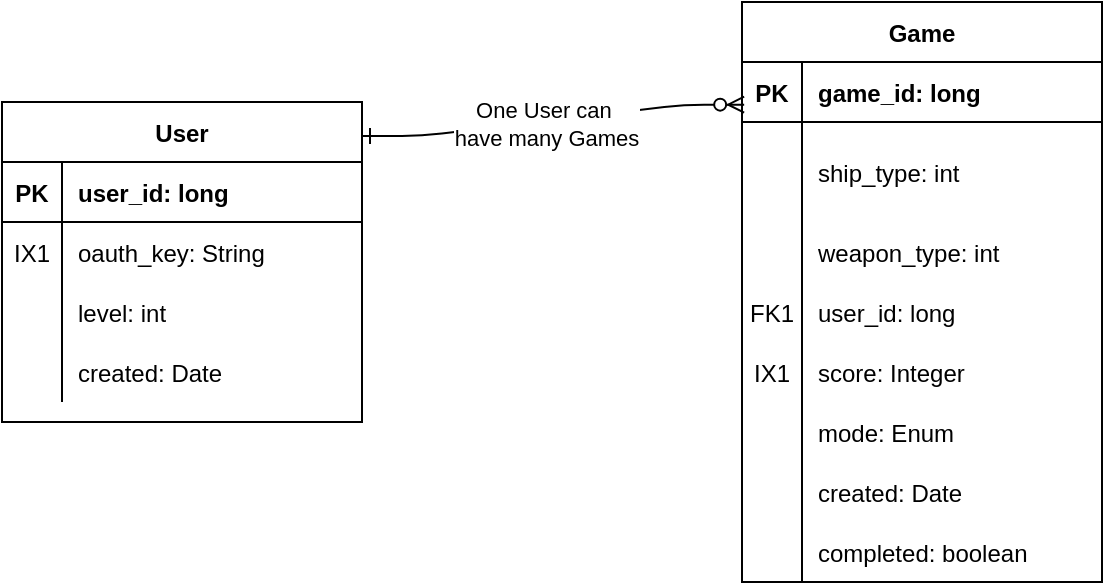 <mxfile version="13.10.7" type="device"><diagram id="DfwPR5ouykJDzEXCG_Dw" name="Page-1"><mxGraphModel dx="460" dy="695" grid="1" gridSize="10" guides="1" tooltips="1" connect="1" arrows="1" fold="1" page="1" pageScale="1" pageWidth="850" pageHeight="1100" math="0" shadow="0"><root><mxCell id="0"/><mxCell id="1" parent="0"/><mxCell id="NhmsA5QxlftvtkdClzqR-54" value="" style="edgeStyle=entityRelationEdgeStyle;fontSize=12;html=1;endArrow=ERzeroToMany;endFill=1;entryX=0.006;entryY=0.177;entryDx=0;entryDy=0;entryPerimeter=0;exitX=1;exitY=0.106;exitDx=0;exitDy=0;exitPerimeter=0;startArrow=ERone;startFill=0;" parent="1" source="NhmsA5QxlftvtkdClzqR-14" target="NhmsA5QxlftvtkdClzqR-40" edge="1"><mxGeometry width="100" height="100" relative="1" as="geometry"><mxPoint x="160" y="440" as="sourcePoint"/><mxPoint x="260" y="340" as="targetPoint"/></mxGeometry></mxCell><mxCell id="_71ic498iqML0I54kzvk-1" value="One User can&amp;nbsp;&lt;br&gt;have many Games" style="edgeLabel;html=1;align=center;verticalAlign=middle;resizable=0;points=[];" parent="NhmsA5QxlftvtkdClzqR-54" vertex="1" connectable="0"><mxGeometry x="-0.039" y="-1" relative="1" as="geometry"><mxPoint as="offset"/></mxGeometry></mxCell><mxCell id="NhmsA5QxlftvtkdClzqR-14" value="User" style="shape=table;startSize=30;container=1;collapsible=1;childLayout=tableLayout;fixedRows=1;rowLines=0;fontStyle=1;align=center;resizeLast=1;" parent="1" vertex="1"><mxGeometry x="220" y="480" width="180" height="160" as="geometry"/></mxCell><mxCell id="NhmsA5QxlftvtkdClzqR-15" value="" style="shape=partialRectangle;collapsible=0;dropTarget=0;pointerEvents=0;fillColor=none;top=0;left=0;bottom=1;right=0;points=[[0,0.5],[1,0.5]];portConstraint=eastwest;" parent="NhmsA5QxlftvtkdClzqR-14" vertex="1"><mxGeometry y="30" width="180" height="30" as="geometry"/></mxCell><mxCell id="NhmsA5QxlftvtkdClzqR-16" value="PK" style="shape=partialRectangle;connectable=0;fillColor=none;top=0;left=0;bottom=0;right=0;fontStyle=1;overflow=hidden;" parent="NhmsA5QxlftvtkdClzqR-15" vertex="1"><mxGeometry width="30" height="30" as="geometry"/></mxCell><mxCell id="NhmsA5QxlftvtkdClzqR-17" value="user_id: long" style="shape=partialRectangle;connectable=0;fillColor=none;top=0;left=0;bottom=0;right=0;align=left;spacingLeft=6;fontStyle=1;overflow=hidden;" parent="NhmsA5QxlftvtkdClzqR-15" vertex="1"><mxGeometry x="30" width="150" height="30" as="geometry"/></mxCell><mxCell id="NhmsA5QxlftvtkdClzqR-21" value="" style="shape=partialRectangle;collapsible=0;dropTarget=0;pointerEvents=0;fillColor=none;top=0;left=0;bottom=0;right=0;points=[[0,0.5],[1,0.5]];portConstraint=eastwest;" parent="NhmsA5QxlftvtkdClzqR-14" vertex="1"><mxGeometry y="60" width="180" height="30" as="geometry"/></mxCell><mxCell id="NhmsA5QxlftvtkdClzqR-22" value="IX1" style="shape=partialRectangle;connectable=0;fillColor=none;top=0;left=0;bottom=0;right=0;editable=1;overflow=hidden;" parent="NhmsA5QxlftvtkdClzqR-21" vertex="1"><mxGeometry width="30" height="30" as="geometry"/></mxCell><mxCell id="NhmsA5QxlftvtkdClzqR-23" value="oauth_key: String" style="shape=partialRectangle;connectable=0;fillColor=none;top=0;left=0;bottom=0;right=0;align=left;spacingLeft=6;overflow=hidden;" parent="NhmsA5QxlftvtkdClzqR-21" vertex="1"><mxGeometry x="30" width="150" height="30" as="geometry"/></mxCell><mxCell id="NhmsA5QxlftvtkdClzqR-18" value="" style="shape=partialRectangle;collapsible=0;dropTarget=0;pointerEvents=0;fillColor=none;top=0;left=0;bottom=0;right=0;points=[[0,0.5],[1,0.5]];portConstraint=eastwest;" parent="NhmsA5QxlftvtkdClzqR-14" vertex="1"><mxGeometry y="90" width="180" height="30" as="geometry"/></mxCell><mxCell id="NhmsA5QxlftvtkdClzqR-19" value="" style="shape=partialRectangle;connectable=0;fillColor=none;top=0;left=0;bottom=0;right=0;editable=1;overflow=hidden;" parent="NhmsA5QxlftvtkdClzqR-18" vertex="1"><mxGeometry width="30" height="30" as="geometry"/></mxCell><mxCell id="NhmsA5QxlftvtkdClzqR-20" value="level: int" style="shape=partialRectangle;connectable=0;fillColor=none;top=0;left=0;bottom=0;right=0;align=left;spacingLeft=6;overflow=hidden;" parent="NhmsA5QxlftvtkdClzqR-18" vertex="1"><mxGeometry x="30" width="150" height="30" as="geometry"/></mxCell><mxCell id="NhmsA5QxlftvtkdClzqR-24" value="" style="shape=partialRectangle;collapsible=0;dropTarget=0;pointerEvents=0;fillColor=none;top=0;left=0;bottom=0;right=0;points=[[0,0.5],[1,0.5]];portConstraint=eastwest;" parent="NhmsA5QxlftvtkdClzqR-14" vertex="1"><mxGeometry y="120" width="180" height="30" as="geometry"/></mxCell><mxCell id="NhmsA5QxlftvtkdClzqR-25" value="" style="shape=partialRectangle;connectable=0;fillColor=none;top=0;left=0;bottom=0;right=0;editable=1;overflow=hidden;" parent="NhmsA5QxlftvtkdClzqR-24" vertex="1"><mxGeometry width="30" height="30" as="geometry"/></mxCell><mxCell id="NhmsA5QxlftvtkdClzqR-26" value="created: Date" style="shape=partialRectangle;connectable=0;fillColor=none;top=0;left=0;bottom=0;right=0;align=left;spacingLeft=6;overflow=hidden;" parent="NhmsA5QxlftvtkdClzqR-24" vertex="1"><mxGeometry x="30" width="150" height="30" as="geometry"/></mxCell><mxCell id="NhmsA5QxlftvtkdClzqR-40" value="Game" style="shape=table;startSize=30;container=1;collapsible=1;childLayout=tableLayout;fixedRows=1;rowLines=0;fontStyle=1;align=center;resizeLast=1;" parent="1" vertex="1"><mxGeometry x="590" y="430" width="180" height="290" as="geometry"/></mxCell><mxCell id="NhmsA5QxlftvtkdClzqR-41" value="" style="shape=partialRectangle;collapsible=0;dropTarget=0;pointerEvents=0;fillColor=none;top=0;left=0;bottom=1;right=0;points=[[0,0.5],[1,0.5]];portConstraint=eastwest;" parent="NhmsA5QxlftvtkdClzqR-40" vertex="1"><mxGeometry y="30" width="180" height="30" as="geometry"/></mxCell><mxCell id="NhmsA5QxlftvtkdClzqR-42" value="PK" style="shape=partialRectangle;connectable=0;fillColor=none;top=0;left=0;bottom=0;right=0;fontStyle=1;overflow=hidden;" parent="NhmsA5QxlftvtkdClzqR-41" vertex="1"><mxGeometry width="30" height="30" as="geometry"/></mxCell><mxCell id="NhmsA5QxlftvtkdClzqR-43" value="game_id: long" style="shape=partialRectangle;connectable=0;fillColor=none;top=0;left=0;bottom=0;right=0;align=left;spacingLeft=6;fontStyle=1;overflow=hidden;" parent="NhmsA5QxlftvtkdClzqR-41" vertex="1"><mxGeometry x="30" width="150" height="30" as="geometry"/></mxCell><mxCell id="NhmsA5QxlftvtkdClzqR-44" value="" style="shape=partialRectangle;collapsible=0;dropTarget=0;pointerEvents=0;fillColor=none;top=0;left=0;bottom=0;right=0;points=[[0,0.5],[1,0.5]];portConstraint=eastwest;" parent="NhmsA5QxlftvtkdClzqR-40" vertex="1"><mxGeometry y="60" width="180" height="50" as="geometry"/></mxCell><mxCell id="NhmsA5QxlftvtkdClzqR-45" value="" style="shape=partialRectangle;connectable=0;fillColor=none;top=0;left=0;bottom=0;right=0;editable=1;overflow=hidden;" parent="NhmsA5QxlftvtkdClzqR-44" vertex="1"><mxGeometry width="30" height="50" as="geometry"/></mxCell><mxCell id="NhmsA5QxlftvtkdClzqR-46" value="ship_type: int" style="shape=partialRectangle;connectable=0;fillColor=none;top=0;left=0;bottom=0;right=0;align=left;spacingLeft=6;overflow=hidden;" parent="NhmsA5QxlftvtkdClzqR-44" vertex="1"><mxGeometry x="30" width="150" height="50" as="geometry"/></mxCell><mxCell id="NhmsA5QxlftvtkdClzqR-47" value="" style="shape=partialRectangle;collapsible=0;dropTarget=0;pointerEvents=0;fillColor=none;top=0;left=0;bottom=0;right=0;points=[[0,0.5],[1,0.5]];portConstraint=eastwest;" parent="NhmsA5QxlftvtkdClzqR-40" vertex="1"><mxGeometry y="110" width="180" height="30" as="geometry"/></mxCell><mxCell id="NhmsA5QxlftvtkdClzqR-48" value="" style="shape=partialRectangle;connectable=0;fillColor=none;top=0;left=0;bottom=0;right=0;editable=1;overflow=hidden;" parent="NhmsA5QxlftvtkdClzqR-47" vertex="1"><mxGeometry width="30" height="30" as="geometry"/></mxCell><mxCell id="NhmsA5QxlftvtkdClzqR-49" value="weapon_type: int" style="shape=partialRectangle;connectable=0;fillColor=none;top=0;left=0;bottom=0;right=0;align=left;spacingLeft=6;overflow=hidden;" parent="NhmsA5QxlftvtkdClzqR-47" vertex="1"><mxGeometry x="30" width="150" height="30" as="geometry"/></mxCell><mxCell id="NhmsA5QxlftvtkdClzqR-61" value="" style="shape=partialRectangle;collapsible=0;dropTarget=0;pointerEvents=0;fillColor=none;top=0;left=0;bottom=0;right=0;points=[[0,0.5],[1,0.5]];portConstraint=eastwest;" parent="NhmsA5QxlftvtkdClzqR-40" vertex="1"><mxGeometry y="140" width="180" height="30" as="geometry"/></mxCell><mxCell id="NhmsA5QxlftvtkdClzqR-62" value="FK1" style="shape=partialRectangle;connectable=0;fillColor=none;top=0;left=0;bottom=0;right=0;editable=1;overflow=hidden;" parent="NhmsA5QxlftvtkdClzqR-61" vertex="1"><mxGeometry width="30" height="30" as="geometry"/></mxCell><mxCell id="NhmsA5QxlftvtkdClzqR-63" value="user_id: long" style="shape=partialRectangle;connectable=0;fillColor=none;top=0;left=0;bottom=0;right=0;align=left;spacingLeft=6;overflow=hidden;" parent="NhmsA5QxlftvtkdClzqR-61" vertex="1"><mxGeometry x="30" width="150" height="30" as="geometry"/></mxCell><mxCell id="NhmsA5QxlftvtkdClzqR-77" value="" style="shape=partialRectangle;collapsible=0;dropTarget=0;pointerEvents=0;fillColor=none;top=0;left=0;bottom=0;right=0;points=[[0,0.5],[1,0.5]];portConstraint=eastwest;" parent="NhmsA5QxlftvtkdClzqR-40" vertex="1"><mxGeometry y="170" width="180" height="30" as="geometry"/></mxCell><mxCell id="NhmsA5QxlftvtkdClzqR-78" value="IX1" style="shape=partialRectangle;connectable=0;fillColor=none;top=0;left=0;bottom=0;right=0;editable=1;overflow=hidden;" parent="NhmsA5QxlftvtkdClzqR-77" vertex="1"><mxGeometry width="30" height="30" as="geometry"/></mxCell><mxCell id="NhmsA5QxlftvtkdClzqR-79" value="score: Integer" style="shape=partialRectangle;connectable=0;fillColor=none;top=0;left=0;bottom=0;right=0;align=left;spacingLeft=6;overflow=hidden;" parent="NhmsA5QxlftvtkdClzqR-77" vertex="1"><mxGeometry x="30" width="150" height="30" as="geometry"/></mxCell><mxCell id="NhmsA5QxlftvtkdClzqR-80" value="" style="shape=partialRectangle;collapsible=0;dropTarget=0;pointerEvents=0;fillColor=none;top=0;left=0;bottom=0;right=0;points=[[0,0.5],[1,0.5]];portConstraint=eastwest;" parent="NhmsA5QxlftvtkdClzqR-40" vertex="1"><mxGeometry y="200" width="180" height="30" as="geometry"/></mxCell><mxCell id="NhmsA5QxlftvtkdClzqR-81" value="" style="shape=partialRectangle;connectable=0;fillColor=none;top=0;left=0;bottom=0;right=0;editable=1;overflow=hidden;" parent="NhmsA5QxlftvtkdClzqR-80" vertex="1"><mxGeometry width="30" height="30" as="geometry"/></mxCell><mxCell id="NhmsA5QxlftvtkdClzqR-82" value="mode: Enum" style="shape=partialRectangle;connectable=0;fillColor=none;top=0;left=0;bottom=0;right=0;align=left;spacingLeft=6;overflow=hidden;" parent="NhmsA5QxlftvtkdClzqR-80" vertex="1"><mxGeometry x="30" width="150" height="30" as="geometry"/></mxCell><mxCell id="NhmsA5QxlftvtkdClzqR-83" value="" style="shape=partialRectangle;collapsible=0;dropTarget=0;pointerEvents=0;fillColor=none;top=0;left=0;bottom=0;right=0;points=[[0,0.5],[1,0.5]];portConstraint=eastwest;" parent="NhmsA5QxlftvtkdClzqR-40" vertex="1"><mxGeometry y="230" width="180" height="30" as="geometry"/></mxCell><mxCell id="NhmsA5QxlftvtkdClzqR-84" value="" style="shape=partialRectangle;connectable=0;fillColor=none;top=0;left=0;bottom=0;right=0;editable=1;overflow=hidden;" parent="NhmsA5QxlftvtkdClzqR-83" vertex="1"><mxGeometry width="30" height="30" as="geometry"/></mxCell><mxCell id="NhmsA5QxlftvtkdClzqR-85" value="created: Date" style="shape=partialRectangle;connectable=0;fillColor=none;top=0;left=0;bottom=0;right=0;align=left;spacingLeft=6;overflow=hidden;" parent="NhmsA5QxlftvtkdClzqR-83" vertex="1"><mxGeometry x="30" width="150" height="30" as="geometry"/></mxCell><mxCell id="NhmsA5QxlftvtkdClzqR-86" value="" style="shape=partialRectangle;collapsible=0;dropTarget=0;pointerEvents=0;fillColor=none;top=0;left=0;bottom=0;right=0;points=[[0,0.5],[1,0.5]];portConstraint=eastwest;" parent="NhmsA5QxlftvtkdClzqR-40" vertex="1"><mxGeometry y="260" width="180" height="30" as="geometry"/></mxCell><mxCell id="NhmsA5QxlftvtkdClzqR-87" value="" style="shape=partialRectangle;connectable=0;fillColor=none;top=0;left=0;bottom=0;right=0;editable=1;overflow=hidden;" parent="NhmsA5QxlftvtkdClzqR-86" vertex="1"><mxGeometry width="30" height="30" as="geometry"/></mxCell><mxCell id="NhmsA5QxlftvtkdClzqR-88" value="completed: boolean" style="shape=partialRectangle;connectable=0;fillColor=none;top=0;left=0;bottom=0;right=0;align=left;spacingLeft=6;overflow=hidden;" parent="NhmsA5QxlftvtkdClzqR-86" vertex="1"><mxGeometry x="30" width="150" height="30" as="geometry"/></mxCell></root></mxGraphModel></diagram></mxfile>